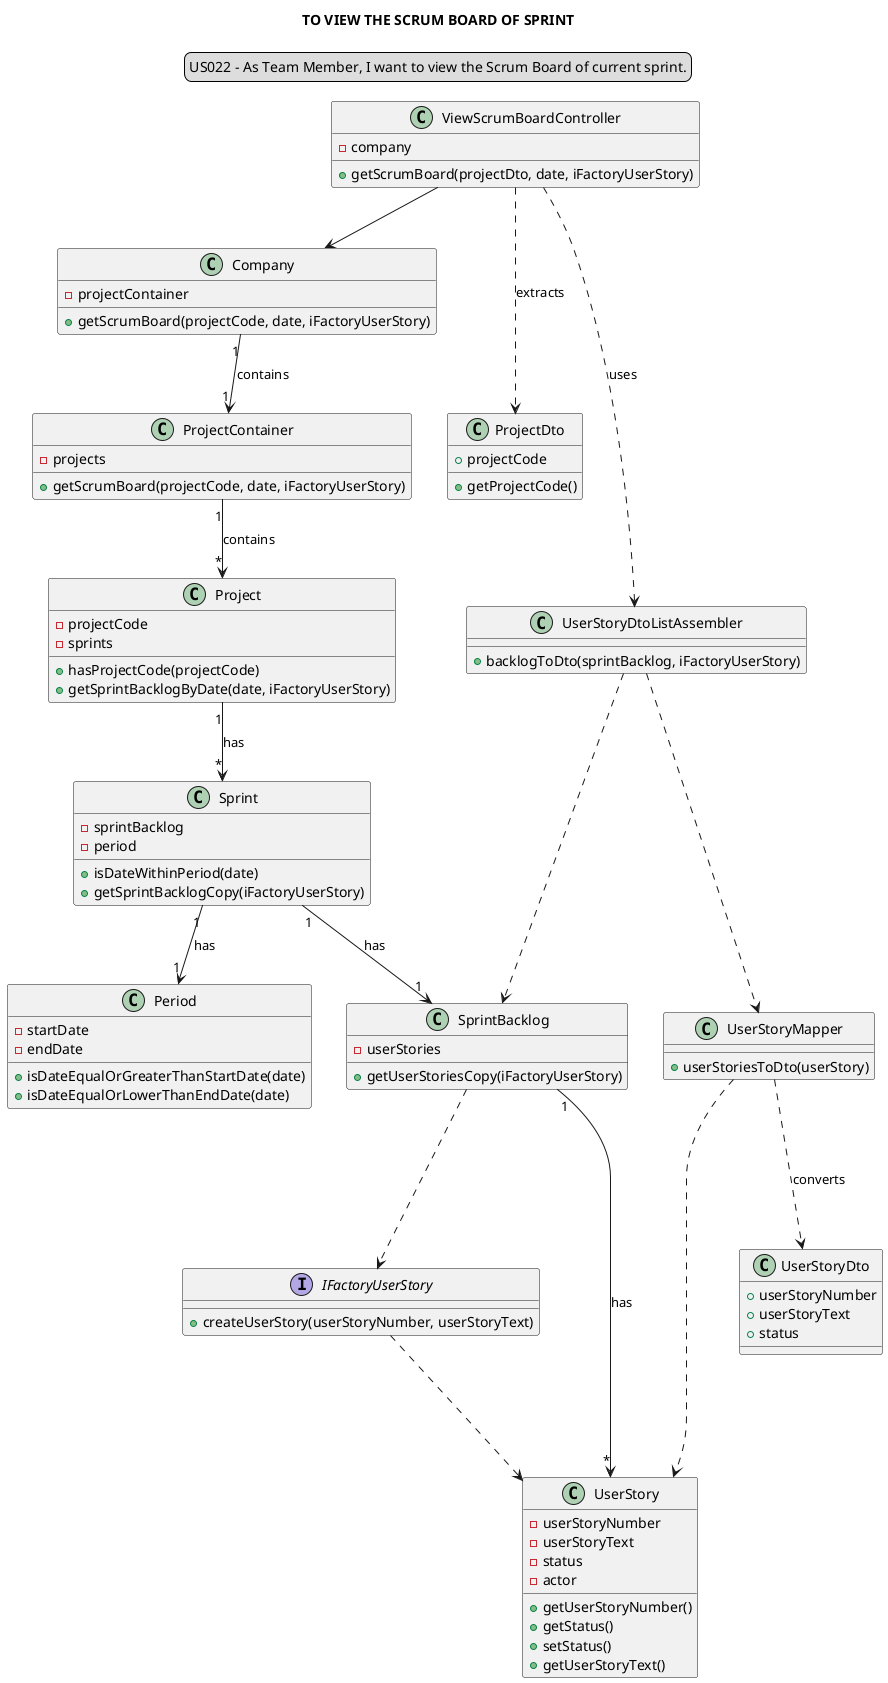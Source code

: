 @startuml

skinparam sequenceMessageAlign center
title TO VIEW THE SCRUM BOARD OF SPRINT
legend top
US022 - As Team Member, I want to view the Scrum Board of current sprint.
end legend

class ViewScrumBoardController
class Company
class ProjectContainer
class Project
class Sprint
class SprintBacklog
class ProjectDto
interface IFactoryUserStory
class UserStory
class UserStoryDtoListAssembler
class UserStoryMapper
class UserStoryDto

class ViewScrumBoardController {
-company
+getScrumBoard(projectDto, date, iFactoryUserStory)
}

class Company {
-projectContainer
+getScrumBoard(projectCode, date, iFactoryUserStory)
}

class ProjectContainer {
-projects
+getScrumBoard(projectCode, date, iFactoryUserStory)
}

class Project {
-projectCode
-sprints
+hasProjectCode(projectCode)
+getSprintBacklogByDate(date, iFactoryUserStory)
}

class Sprint {
-sprintBacklog
-period
+isDateWithinPeriod(date)
+getSprintBacklogCopy(iFactoryUserStory)
}

class Period {
-startDate
-endDate
+isDateEqualOrGreaterThanStartDate(date)
+isDateEqualOrLowerThanEndDate(date)
}

class SprintBacklog {
-userStories
+getUserStoriesCopy(iFactoryUserStory)
}

class ProjectDto {
+projectCode
+getProjectCode()
}

interface IFactoryUserStory {
+createUserStory(userStoryNumber, userStoryText)
}

class UserStory {
-userStoryNumber
-userStoryText
-status
-actor
+getUserStoryNumber()
+getStatus()
+setStatus()
+getUserStoryText()

}

class UserStoryDto {
+userStoryNumber
+userStoryText
+status
}

class UserStoryMapper {
+userStoriesToDto(userStory)
}

class UserStoryDtoListAssembler {
+backlogToDto(sprintBacklog, iFactoryUserStory)
}

"ViewScrumBoardController" --> "Company"
"Company" "1" --> "1" "ProjectContainer": contains
"ProjectContainer" "1" --> "*" "Project": contains
"Project" "1" --> "*" "Sprint": has
"Sprint" "1" --> "1" "SprintBacklog": has
"Sprint" "1" --> "1" "Period": has
"SprintBacklog" .--> "IFactoryUserStory"
"SprintBacklog" "1" --> "*" "UserStory": has
"IFactoryUserStory" .--> "UserStory"
"ViewScrumBoardController" .--> "ProjectDto": extracts
"ViewScrumBoardController" .--> "UserStoryDtoListAssembler": uses
"UserStoryDtoListAssembler" .--> "UserStoryMapper"
"UserStoryDtoListAssembler" .--> "SprintBacklog"
"UserStoryMapper" .--> "UserStoryDto": converts
"UserStoryMapper" .--> "UserStory"

@enduml